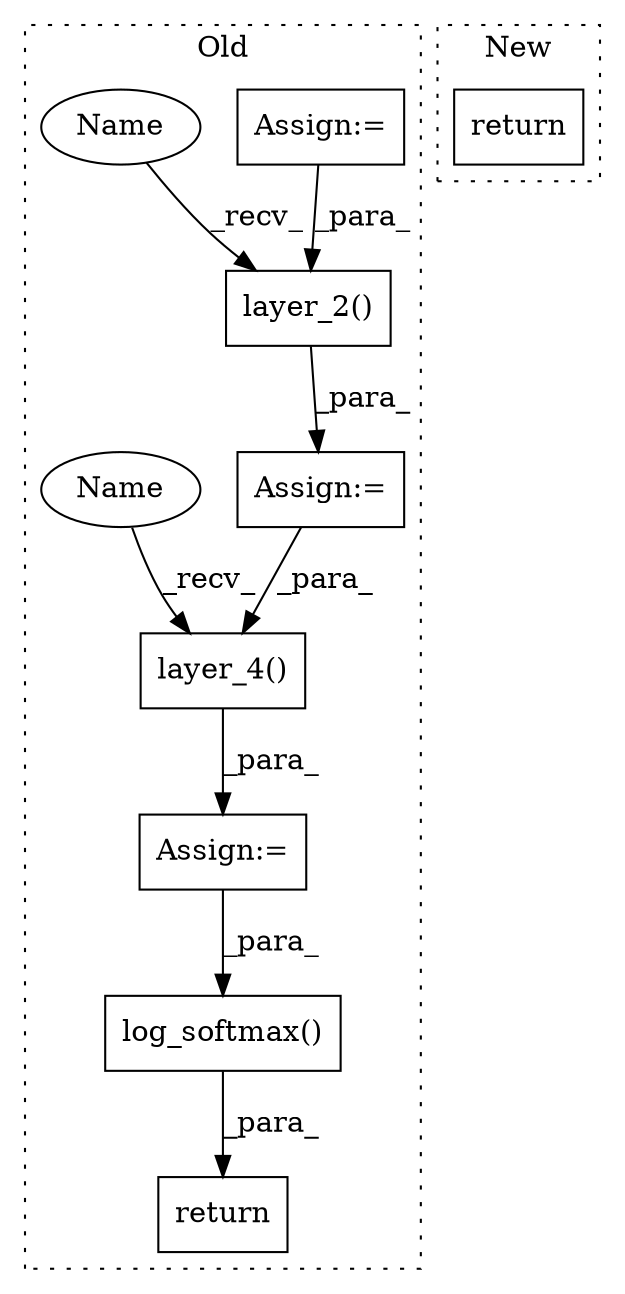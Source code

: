 digraph G {
subgraph cluster0 {
1 [label="log_softmax()" a="75" s="1000,1015" l="14,8" shape="box"];
3 [label="return" a="93" s="993" l="7" shape="box"];
4 [label="Assign:=" a="68" s="965" l="3" shape="box"];
5 [label="Assign:=" a="68" s="843" l="3" shape="box"];
6 [label="Assign:=" a="68" s="943" l="3" shape="box"];
7 [label="layer_4()" a="75" s="968,982" l="13,1" shape="box"];
8 [label="layer_2()" a="75" s="868,882" l="13,1" shape="box"];
9 [label="Name" a="87" s="868" l="4" shape="ellipse"];
10 [label="Name" a="87" s="968" l="4" shape="ellipse"];
label = "Old";
style="dotted";
}
subgraph cluster1 {
2 [label="return" a="93" s="924" l="7" shape="box"];
label = "New";
style="dotted";
}
1 -> 3 [label="_para_"];
4 -> 1 [label="_para_"];
5 -> 8 [label="_para_"];
6 -> 7 [label="_para_"];
7 -> 4 [label="_para_"];
8 -> 6 [label="_para_"];
9 -> 8 [label="_recv_"];
10 -> 7 [label="_recv_"];
}